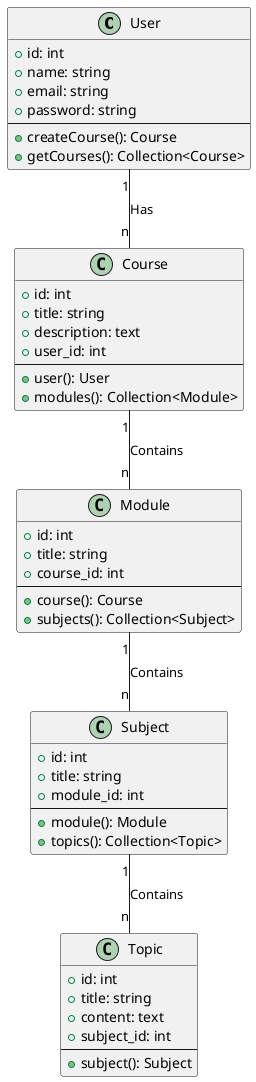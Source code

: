 @startuml diagrama
class User {
  + id: int
  + name: string
  + email: string
  + password: string
  --
  + createCourse(): Course
  + getCourses(): Collection<Course>
}

class Course {
  + id: int
  + title: string
  + description: text
  + user_id: int
  --
  + user(): User
  + modules(): Collection<Module>
}

class Module {
  + id: int
  + title: string
  + course_id: int
  --
  + course(): Course
  + subjects(): Collection<Subject>
}

class Subject {
  + id: int
  + title: string
  + module_id: int
  --
  + module(): Module
  + topics(): Collection<Topic>
}

class Topic {
  + id: int
  + title: string
  + content: text
  + subject_id: int
  --
  + subject(): Subject
}

User "1" -- "n" Course : Has
Course "1" -- "n" Module : Contains
Module "1" -- "n" Subject : Contains
Subject "1" -- "n" Topic : Contains

@enduml
```